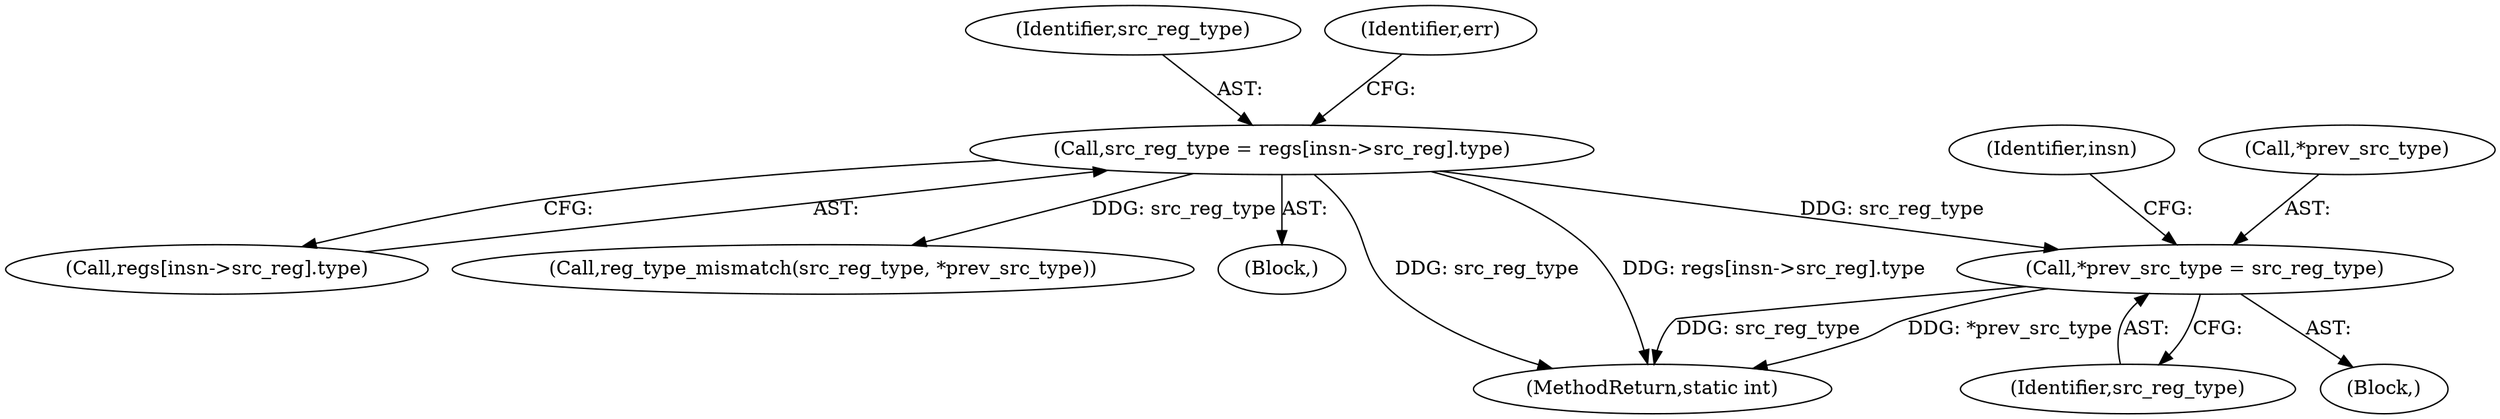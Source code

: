 digraph "0_linux_979d63d50c0c0f7bc537bf821e056cc9fe5abd38_2@pointer" {
"1000522" [label="(Call,*prev_src_type = src_reg_type)"];
"1000469" [label="(Call,src_reg_type = regs[insn->src_reg].type)"];
"1000471" [label="(Call,regs[insn->src_reg].type)"];
"1000528" [label="(Call,reg_type_mismatch(src_reg_type, *prev_src_type))"];
"1001153" [label="(MethodReturn,static int)"];
"1000470" [label="(Identifier,src_reg_type)"];
"1000521" [label="(Block,)"];
"1000546" [label="(Identifier,insn)"];
"1000525" [label="(Identifier,src_reg_type)"];
"1000469" [label="(Call,src_reg_type = regs[insn->src_reg].type)"];
"1000479" [label="(Identifier,err)"];
"1000523" [label="(Call,*prev_src_type)"];
"1000522" [label="(Call,*prev_src_type = src_reg_type)"];
"1000442" [label="(Block,)"];
"1000522" -> "1000521"  [label="AST: "];
"1000522" -> "1000525"  [label="CFG: "];
"1000523" -> "1000522"  [label="AST: "];
"1000525" -> "1000522"  [label="AST: "];
"1000546" -> "1000522"  [label="CFG: "];
"1000522" -> "1001153"  [label="DDG: src_reg_type"];
"1000522" -> "1001153"  [label="DDG: *prev_src_type"];
"1000469" -> "1000522"  [label="DDG: src_reg_type"];
"1000469" -> "1000442"  [label="AST: "];
"1000469" -> "1000471"  [label="CFG: "];
"1000470" -> "1000469"  [label="AST: "];
"1000471" -> "1000469"  [label="AST: "];
"1000479" -> "1000469"  [label="CFG: "];
"1000469" -> "1001153"  [label="DDG: regs[insn->src_reg].type"];
"1000469" -> "1001153"  [label="DDG: src_reg_type"];
"1000469" -> "1000528"  [label="DDG: src_reg_type"];
}
